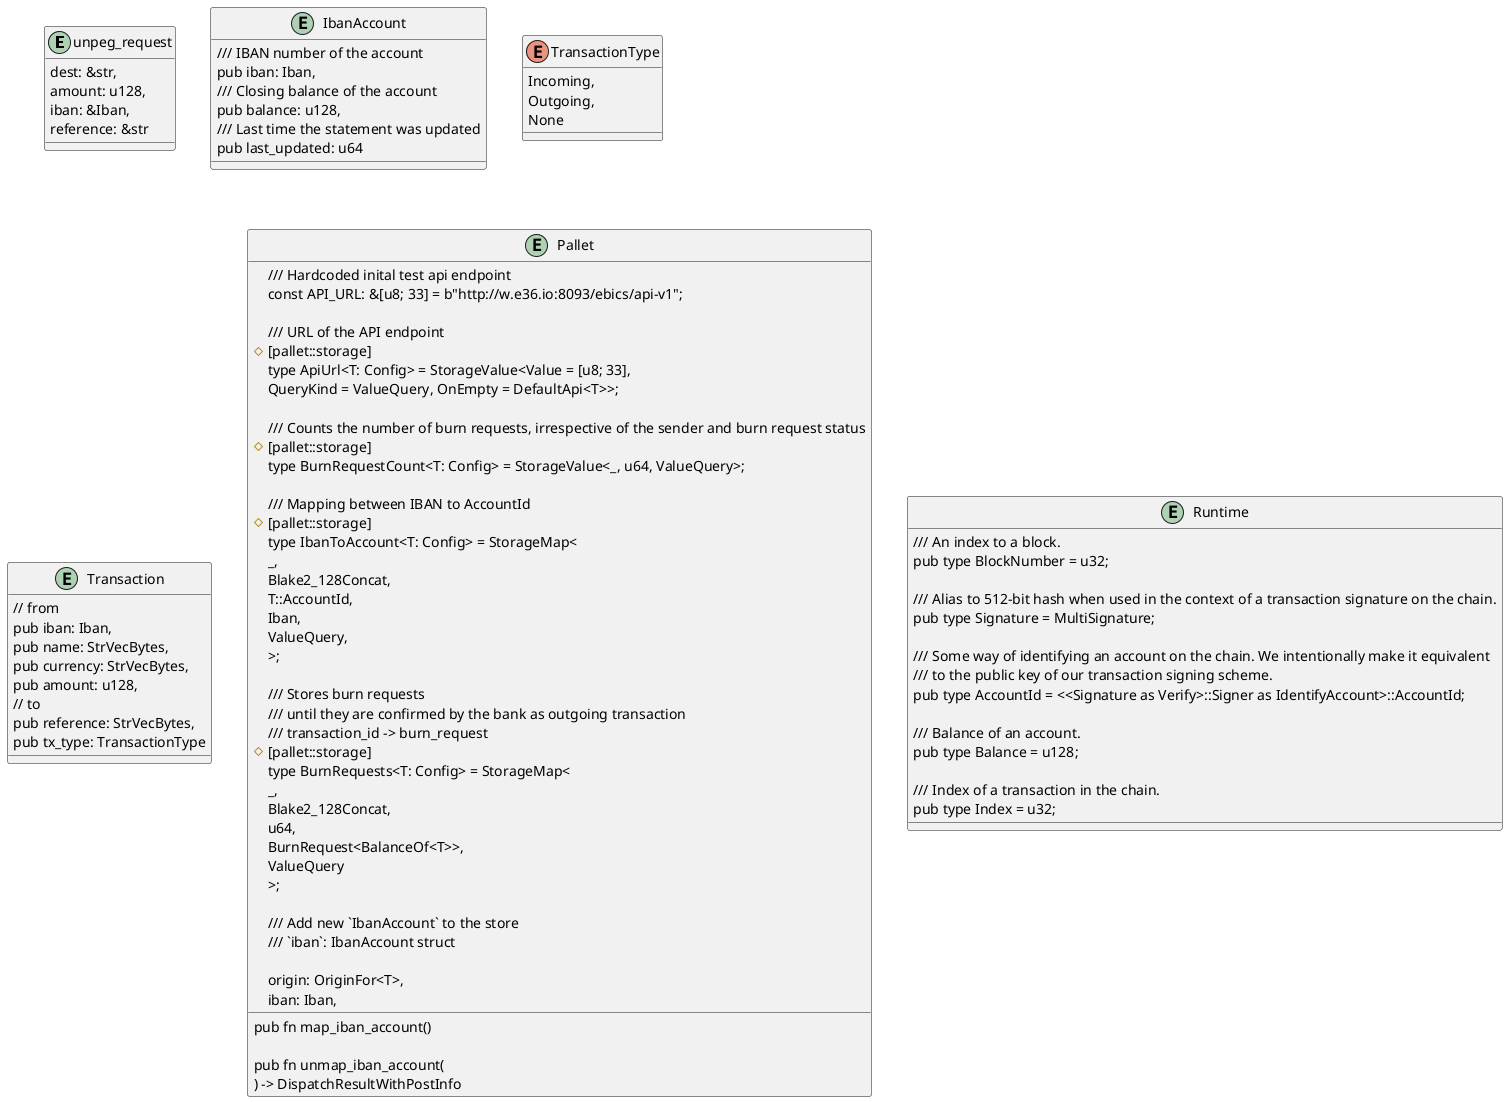 @startuml data


entity  unpeg_request { 
    	dest: &str, 
	amount: u128, 
	iban: &Iban,
	reference: &str
}

entity  IbanAccount {
	/// IBAN number of the account
	pub iban: Iban,
	/// Closing balance of the account
	pub balance: u128,
	/// Last time the statement was updated
	pub last_updated: u64
}

enum TransactionType {
	Incoming,
	Outgoing,
	None
}

entity Transaction {
	// from
	pub iban: Iban,
	pub name: StrVecBytes,
	pub currency: StrVecBytes,
	pub amount: u128,
	// to
	pub reference: StrVecBytes,
	pub tx_type: TransactionType
}

entity Pallet {
	/// Hardcoded inital test api endpoint
	const API_URL: &[u8; 33] = b"http://w.e36.io:8093/ebics/api-v1";

	/// URL of the API endpoint
	#[pallet::storage]
	type ApiUrl<T: Config> = StorageValue<Value = [u8; 33], 
		QueryKind = ValueQuery, OnEmpty = DefaultApi<T>>;
	
	/// Counts the number of burn requests, irrespective of the sender and burn request status
	#[pallet::storage]
	type BurnRequestCount<T: Config> = StorageValue<_, u64, ValueQuery>;

	/// Mapping between IBAN to AccountId
	#[pallet::storage]
	type IbanToAccount<T: Config> = StorageMap<
		_,
		Blake2_128Concat,
		T::AccountId,
		Iban,
		ValueQuery,
	>;

	/// Stores burn requests
	/// until they are confirmed by the bank as outgoing transaction
	/// transaction_id -> burn_request
	#[pallet::storage]
	 type BurnRequests<T: Config> = StorageMap<
		_,
		Blake2_128Concat,
		u64,
		BurnRequest<BalanceOf<T>>,
		ValueQuery
	>;	

	/// Add new `IbanAccount` to the store                                                                                        
	/// `iban`: IbanAccount struct
	pub fn map_iban_account()

	pub fn unmap_iban_account(
			origin: OriginFor<T>,
			iban: Iban,
		) -> DispatchResultWithPostInfo

}

entity Runtime {
	
	/// An index to a block.
	pub type BlockNumber = u32;

	/// Alias to 512-bit hash when used in the context of a transaction signature on the chain.
	pub type Signature = MultiSignature;

	/// Some way of identifying an account on the chain. We intentionally make it equivalent
	/// to the public key of our transaction signing scheme.
	pub type AccountId = <<Signature as Verify>::Signer as IdentifyAccount>::AccountId;

	/// Balance of an account.
	pub type Balance = u128;

	/// Index of a transaction in the chain.
	pub type Index = u32;
    
}


@enduml

